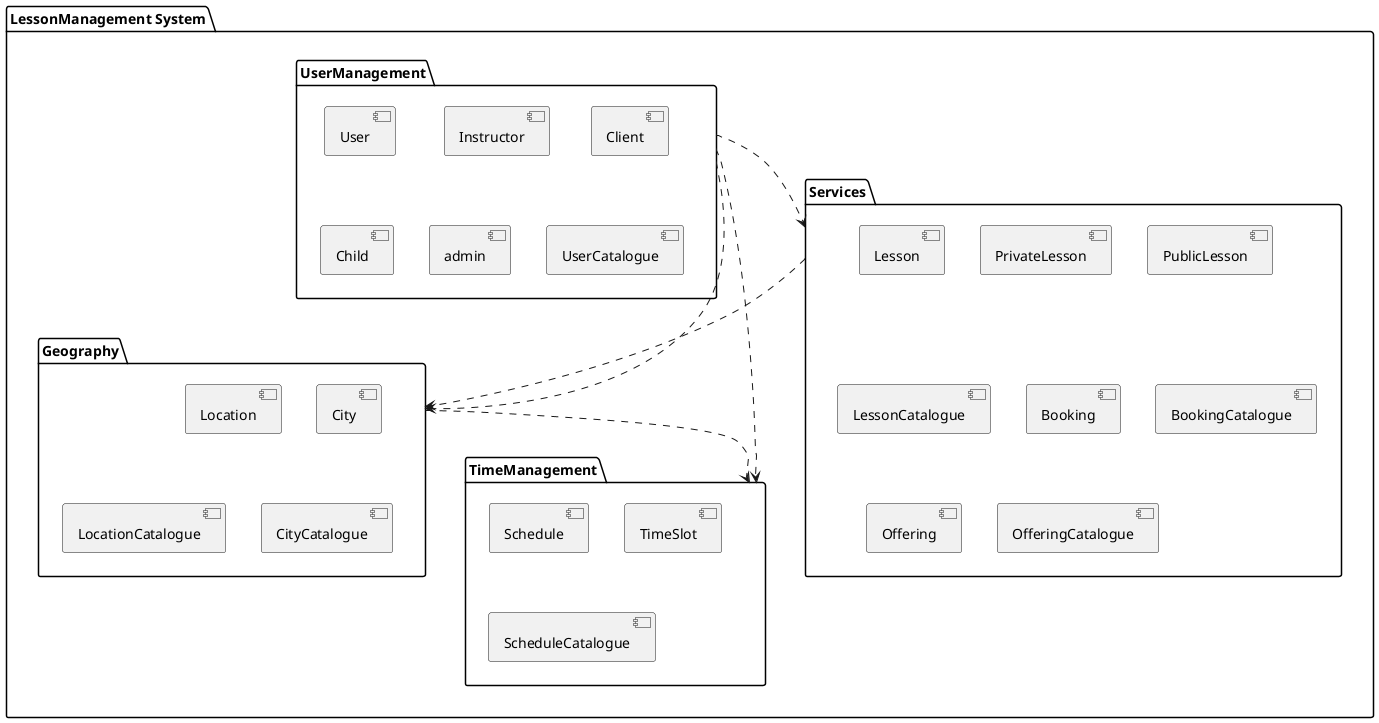@startuml

package "LessonManagement System" {
    package "UserManagement" {
        [User]
        [Instructor]
        [Client]
        [Child]
        [admin]
        [UserCatalogue]
    }

    package "Services" {
        [Lesson]
        [PrivateLesson]
        [PublicLesson]
        [LessonCatalogue]
        [Booking]
        [BookingCatalogue]
        [Offering]
        [OfferingCatalogue]
    }

    package "Geography" {
        [Location]
        [City]
        [LocationCatalogue]
        [CityCatalogue]
    }

    package "TimeManagement" {
        [Schedule]
        [TimeSlot]
        [ScheduleCatalogue]
    }

    ' Relationships between packages
    "UserManagement" ..> "Services"
    "UserManagement" ..> "Geography"
    "UserManagement" ..> "TimeManagement"
    "Services" ..> "Geography"
    "Geography" ..> "TimeManagement"
}

@enduml